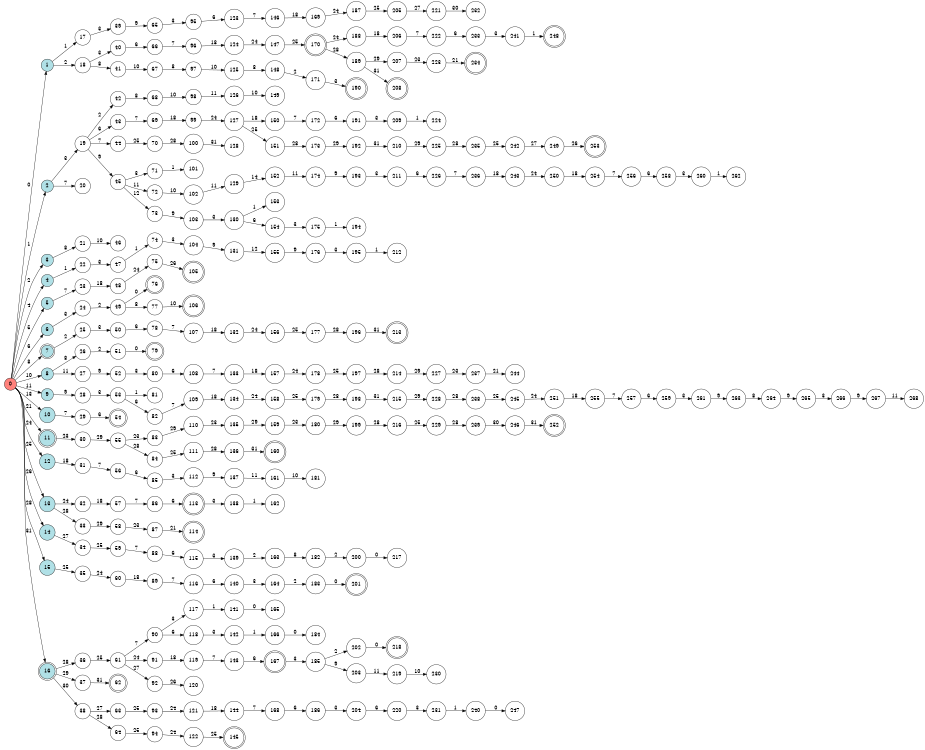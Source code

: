 digraph APTA {
__start0 [label="" shape="none"];

rankdir=LR;
size="8,5";

s0 [style="filled", color="black", fillcolor="#ff817b" shape="circle", label="0"];
s1 [style="filled", color="black", fillcolor="powderblue" shape="circle", label="1"];
s2 [style="filled", color="black", fillcolor="powderblue" shape="circle", label="2"];
s3 [style="filled", color="black", fillcolor="powderblue" shape="circle", label="3"];
s4 [style="filled", color="black", fillcolor="powderblue" shape="circle", label="4"];
s5 [style="filled", color="black", fillcolor="powderblue" shape="circle", label="5"];
s6 [style="filled", color="black", fillcolor="powderblue" shape="circle", label="6"];
s7 [style="rounded,filled", color="black", fillcolor="powderblue" shape="doublecircle", label="7"];
s8 [style="filled", color="black", fillcolor="powderblue" shape="circle", label="8"];
s9 [style="filled", color="black", fillcolor="powderblue" shape="circle", label="9"];
s10 [style="filled", color="black", fillcolor="powderblue" shape="circle", label="10"];
s11 [style="rounded,filled", color="black", fillcolor="powderblue" shape="doublecircle", label="11"];
s12 [style="filled", color="black", fillcolor="powderblue" shape="circle", label="12"];
s13 [style="filled", color="black", fillcolor="powderblue" shape="circle", label="13"];
s14 [style="filled", color="black", fillcolor="powderblue" shape="circle", label="14"];
s15 [style="filled", color="black", fillcolor="powderblue" shape="circle", label="15"];
s16 [style="rounded,filled", color="black", fillcolor="powderblue" shape="doublecircle", label="16"];
s17 [style="filled", color="black", fillcolor="white" shape="circle", label="17"];
s18 [style="filled", color="black", fillcolor="white" shape="circle", label="18"];
s19 [style="filled", color="black", fillcolor="white" shape="circle", label="19"];
s20 [style="filled", color="black", fillcolor="white" shape="circle", label="20"];
s21 [style="filled", color="black", fillcolor="white" shape="circle", label="21"];
s22 [style="filled", color="black", fillcolor="white" shape="circle", label="22"];
s23 [style="filled", color="black", fillcolor="white" shape="circle", label="23"];
s24 [style="filled", color="black", fillcolor="white" shape="circle", label="24"];
s25 [style="filled", color="black", fillcolor="white" shape="circle", label="25"];
s26 [style="filled", color="black", fillcolor="white" shape="circle", label="26"];
s27 [style="filled", color="black", fillcolor="white" shape="circle", label="27"];
s28 [style="filled", color="black", fillcolor="white" shape="circle", label="28"];
s29 [style="filled", color="black", fillcolor="white" shape="circle", label="29"];
s30 [style="filled", color="black", fillcolor="white" shape="circle", label="30"];
s31 [style="filled", color="black", fillcolor="white" shape="circle", label="31"];
s32 [style="filled", color="black", fillcolor="white" shape="circle", label="32"];
s33 [style="filled", color="black", fillcolor="white" shape="circle", label="33"];
s34 [style="filled", color="black", fillcolor="white" shape="circle", label="34"];
s35 [style="filled", color="black", fillcolor="white" shape="circle", label="35"];
s36 [style="filled", color="black", fillcolor="white" shape="circle", label="36"];
s37 [style="filled", color="black", fillcolor="white" shape="circle", label="37"];
s38 [style="filled", color="black", fillcolor="white" shape="circle", label="38"];
s39 [style="filled", color="black", fillcolor="white" shape="circle", label="39"];
s40 [style="filled", color="black", fillcolor="white" shape="circle", label="40"];
s41 [style="filled", color="black", fillcolor="white" shape="circle", label="41"];
s42 [style="filled", color="black", fillcolor="white" shape="circle", label="42"];
s43 [style="filled", color="black", fillcolor="white" shape="circle", label="43"];
s44 [style="filled", color="black", fillcolor="white" shape="circle", label="44"];
s45 [style="filled", color="black", fillcolor="white" shape="circle", label="45"];
s46 [style="filled", color="black", fillcolor="white" shape="circle", label="46"];
s47 [style="filled", color="black", fillcolor="white" shape="circle", label="47"];
s48 [style="filled", color="black", fillcolor="white" shape="circle", label="48"];
s49 [style="filled", color="black", fillcolor="white" shape="circle", label="49"];
s50 [style="filled", color="black", fillcolor="white" shape="circle", label="50"];
s51 [style="filled", color="black", fillcolor="white" shape="circle", label="51"];
s52 [style="filled", color="black", fillcolor="white" shape="circle", label="52"];
s53 [style="filled", color="black", fillcolor="white" shape="circle", label="53"];
s54 [style="rounded,filled", color="black", fillcolor="white" shape="doublecircle", label="54"];
s55 [style="filled", color="black", fillcolor="white" shape="circle", label="55"];
s56 [style="filled", color="black", fillcolor="white" shape="circle", label="56"];
s57 [style="filled", color="black", fillcolor="white" shape="circle", label="57"];
s58 [style="filled", color="black", fillcolor="white" shape="circle", label="58"];
s59 [style="filled", color="black", fillcolor="white" shape="circle", label="59"];
s60 [style="filled", color="black", fillcolor="white" shape="circle", label="60"];
s61 [style="filled", color="black", fillcolor="white" shape="circle", label="61"];
s62 [style="rounded,filled", color="black", fillcolor="white" shape="doublecircle", label="62"];
s63 [style="filled", color="black", fillcolor="white" shape="circle", label="63"];
s64 [style="filled", color="black", fillcolor="white" shape="circle", label="64"];
s65 [style="filled", color="black", fillcolor="white" shape="circle", label="65"];
s66 [style="filled", color="black", fillcolor="white" shape="circle", label="66"];
s67 [style="filled", color="black", fillcolor="white" shape="circle", label="67"];
s68 [style="filled", color="black", fillcolor="white" shape="circle", label="68"];
s69 [style="filled", color="black", fillcolor="white" shape="circle", label="69"];
s70 [style="filled", color="black", fillcolor="white" shape="circle", label="70"];
s71 [style="filled", color="black", fillcolor="white" shape="circle", label="71"];
s72 [style="filled", color="black", fillcolor="white" shape="circle", label="72"];
s73 [style="filled", color="black", fillcolor="white" shape="circle", label="73"];
s74 [style="filled", color="black", fillcolor="white" shape="circle", label="74"];
s75 [style="filled", color="black", fillcolor="white" shape="circle", label="75"];
s76 [style="rounded,filled", color="black", fillcolor="white" shape="doublecircle", label="76"];
s77 [style="filled", color="black", fillcolor="white" shape="circle", label="77"];
s78 [style="filled", color="black", fillcolor="white" shape="circle", label="78"];
s79 [style="rounded,filled", color="black", fillcolor="white" shape="doublecircle", label="79"];
s80 [style="filled", color="black", fillcolor="white" shape="circle", label="80"];
s81 [style="filled", color="black", fillcolor="white" shape="circle", label="81"];
s82 [style="filled", color="black", fillcolor="white" shape="circle", label="82"];
s83 [style="filled", color="black", fillcolor="white" shape="circle", label="83"];
s84 [style="filled", color="black", fillcolor="white" shape="circle", label="84"];
s85 [style="filled", color="black", fillcolor="white" shape="circle", label="85"];
s86 [style="filled", color="black", fillcolor="white" shape="circle", label="86"];
s87 [style="filled", color="black", fillcolor="white" shape="circle", label="87"];
s88 [style="filled", color="black", fillcolor="white" shape="circle", label="88"];
s89 [style="filled", color="black", fillcolor="white" shape="circle", label="89"];
s90 [style="filled", color="black", fillcolor="white" shape="circle", label="90"];
s91 [style="filled", color="black", fillcolor="white" shape="circle", label="91"];
s92 [style="filled", color="black", fillcolor="white" shape="circle", label="92"];
s93 [style="filled", color="black", fillcolor="white" shape="circle", label="93"];
s94 [style="filled", color="black", fillcolor="white" shape="circle", label="94"];
s95 [style="filled", color="black", fillcolor="white" shape="circle", label="95"];
s96 [style="filled", color="black", fillcolor="white" shape="circle", label="96"];
s97 [style="filled", color="black", fillcolor="white" shape="circle", label="97"];
s98 [style="filled", color="black", fillcolor="white" shape="circle", label="98"];
s99 [style="filled", color="black", fillcolor="white" shape="circle", label="99"];
s100 [style="filled", color="black", fillcolor="white" shape="circle", label="100"];
s101 [style="filled", color="black", fillcolor="white" shape="circle", label="101"];
s102 [style="filled", color="black", fillcolor="white" shape="circle", label="102"];
s103 [style="filled", color="black", fillcolor="white" shape="circle", label="103"];
s104 [style="filled", color="black", fillcolor="white" shape="circle", label="104"];
s105 [style="rounded,filled", color="black", fillcolor="white" shape="doublecircle", label="105"];
s106 [style="rounded,filled", color="black", fillcolor="white" shape="doublecircle", label="106"];
s107 [style="filled", color="black", fillcolor="white" shape="circle", label="107"];
s108 [style="filled", color="black", fillcolor="white" shape="circle", label="108"];
s109 [style="filled", color="black", fillcolor="white" shape="circle", label="109"];
s110 [style="filled", color="black", fillcolor="white" shape="circle", label="110"];
s111 [style="filled", color="black", fillcolor="white" shape="circle", label="111"];
s112 [style="filled", color="black", fillcolor="white" shape="circle", label="112"];
s113 [style="rounded,filled", color="black", fillcolor="white" shape="doublecircle", label="113"];
s114 [style="rounded,filled", color="black", fillcolor="white" shape="doublecircle", label="114"];
s115 [style="filled", color="black", fillcolor="white" shape="circle", label="115"];
s116 [style="filled", color="black", fillcolor="white" shape="circle", label="116"];
s117 [style="filled", color="black", fillcolor="white" shape="circle", label="117"];
s118 [style="filled", color="black", fillcolor="white" shape="circle", label="118"];
s119 [style="filled", color="black", fillcolor="white" shape="circle", label="119"];
s120 [style="filled", color="black", fillcolor="white" shape="circle", label="120"];
s121 [style="filled", color="black", fillcolor="white" shape="circle", label="121"];
s122 [style="filled", color="black", fillcolor="white" shape="circle", label="122"];
s123 [style="filled", color="black", fillcolor="white" shape="circle", label="123"];
s124 [style="filled", color="black", fillcolor="white" shape="circle", label="124"];
s125 [style="filled", color="black", fillcolor="white" shape="circle", label="125"];
s126 [style="filled", color="black", fillcolor="white" shape="circle", label="126"];
s127 [style="filled", color="black", fillcolor="white" shape="circle", label="127"];
s128 [style="filled", color="black", fillcolor="white" shape="circle", label="128"];
s129 [style="filled", color="black", fillcolor="white" shape="circle", label="129"];
s130 [style="filled", color="black", fillcolor="white" shape="circle", label="130"];
s131 [style="filled", color="black", fillcolor="white" shape="circle", label="131"];
s132 [style="filled", color="black", fillcolor="white" shape="circle", label="132"];
s133 [style="filled", color="black", fillcolor="white" shape="circle", label="133"];
s134 [style="filled", color="black", fillcolor="white" shape="circle", label="134"];
s135 [style="filled", color="black", fillcolor="white" shape="circle", label="135"];
s136 [style="filled", color="black", fillcolor="white" shape="circle", label="136"];
s137 [style="filled", color="black", fillcolor="white" shape="circle", label="137"];
s138 [style="filled", color="black", fillcolor="white" shape="circle", label="138"];
s139 [style="filled", color="black", fillcolor="white" shape="circle", label="139"];
s140 [style="filled", color="black", fillcolor="white" shape="circle", label="140"];
s141 [style="filled", color="black", fillcolor="white" shape="circle", label="141"];
s142 [style="filled", color="black", fillcolor="white" shape="circle", label="142"];
s143 [style="filled", color="black", fillcolor="white" shape="circle", label="143"];
s144 [style="filled", color="black", fillcolor="white" shape="circle", label="144"];
s145 [style="rounded,filled", color="black", fillcolor="white" shape="doublecircle", label="145"];
s146 [style="filled", color="black", fillcolor="white" shape="circle", label="146"];
s147 [style="filled", color="black", fillcolor="white" shape="circle", label="147"];
s148 [style="filled", color="black", fillcolor="white" shape="circle", label="148"];
s149 [style="filled", color="black", fillcolor="white" shape="circle", label="149"];
s150 [style="filled", color="black", fillcolor="white" shape="circle", label="150"];
s151 [style="filled", color="black", fillcolor="white" shape="circle", label="151"];
s152 [style="filled", color="black", fillcolor="white" shape="circle", label="152"];
s153 [style="filled", color="black", fillcolor="white" shape="circle", label="153"];
s154 [style="filled", color="black", fillcolor="white" shape="circle", label="154"];
s155 [style="filled", color="black", fillcolor="white" shape="circle", label="155"];
s156 [style="filled", color="black", fillcolor="white" shape="circle", label="156"];
s157 [style="filled", color="black", fillcolor="white" shape="circle", label="157"];
s158 [style="filled", color="black", fillcolor="white" shape="circle", label="158"];
s159 [style="filled", color="black", fillcolor="white" shape="circle", label="159"];
s160 [style="rounded,filled", color="black", fillcolor="white" shape="doublecircle", label="160"];
s161 [style="filled", color="black", fillcolor="white" shape="circle", label="161"];
s162 [style="filled", color="black", fillcolor="white" shape="circle", label="162"];
s163 [style="filled", color="black", fillcolor="white" shape="circle", label="163"];
s164 [style="filled", color="black", fillcolor="white" shape="circle", label="164"];
s165 [style="filled", color="black", fillcolor="white" shape="circle", label="165"];
s166 [style="filled", color="black", fillcolor="white" shape="circle", label="166"];
s167 [style="rounded,filled", color="black", fillcolor="white" shape="doublecircle", label="167"];
s168 [style="filled", color="black", fillcolor="white" shape="circle", label="168"];
s169 [style="filled", color="black", fillcolor="white" shape="circle", label="169"];
s170 [style="rounded,filled", color="black", fillcolor="white" shape="doublecircle", label="170"];
s171 [style="filled", color="black", fillcolor="white" shape="circle", label="171"];
s172 [style="filled", color="black", fillcolor="white" shape="circle", label="172"];
s173 [style="filled", color="black", fillcolor="white" shape="circle", label="173"];
s174 [style="filled", color="black", fillcolor="white" shape="circle", label="174"];
s175 [style="filled", color="black", fillcolor="white" shape="circle", label="175"];
s176 [style="filled", color="black", fillcolor="white" shape="circle", label="176"];
s177 [style="filled", color="black", fillcolor="white" shape="circle", label="177"];
s178 [style="filled", color="black", fillcolor="white" shape="circle", label="178"];
s179 [style="filled", color="black", fillcolor="white" shape="circle", label="179"];
s180 [style="filled", color="black", fillcolor="white" shape="circle", label="180"];
s181 [style="filled", color="black", fillcolor="white" shape="circle", label="181"];
s182 [style="filled", color="black", fillcolor="white" shape="circle", label="182"];
s183 [style="filled", color="black", fillcolor="white" shape="circle", label="183"];
s184 [style="filled", color="black", fillcolor="white" shape="circle", label="184"];
s185 [style="filled", color="black", fillcolor="white" shape="circle", label="185"];
s186 [style="filled", color="black", fillcolor="white" shape="circle", label="186"];
s187 [style="filled", color="black", fillcolor="white" shape="circle", label="187"];
s188 [style="filled", color="black", fillcolor="white" shape="circle", label="188"];
s189 [style="filled", color="black", fillcolor="white" shape="circle", label="189"];
s190 [style="rounded,filled", color="black", fillcolor="white" shape="doublecircle", label="190"];
s191 [style="filled", color="black", fillcolor="white" shape="circle", label="191"];
s192 [style="filled", color="black", fillcolor="white" shape="circle", label="192"];
s193 [style="filled", color="black", fillcolor="white" shape="circle", label="193"];
s194 [style="filled", color="black", fillcolor="white" shape="circle", label="194"];
s195 [style="filled", color="black", fillcolor="white" shape="circle", label="195"];
s196 [style="filled", color="black", fillcolor="white" shape="circle", label="196"];
s197 [style="filled", color="black", fillcolor="white" shape="circle", label="197"];
s198 [style="filled", color="black", fillcolor="white" shape="circle", label="198"];
s199 [style="filled", color="black", fillcolor="white" shape="circle", label="199"];
s200 [style="filled", color="black", fillcolor="white" shape="circle", label="200"];
s201 [style="rounded,filled", color="black", fillcolor="white" shape="doublecircle", label="201"];
s202 [style="filled", color="black", fillcolor="white" shape="circle", label="202"];
s203 [style="filled", color="black", fillcolor="white" shape="circle", label="203"];
s204 [style="filled", color="black", fillcolor="white" shape="circle", label="204"];
s205 [style="filled", color="black", fillcolor="white" shape="circle", label="205"];
s206 [style="filled", color="black", fillcolor="white" shape="circle", label="206"];
s207 [style="filled", color="black", fillcolor="white" shape="circle", label="207"];
s208 [style="rounded,filled", color="black", fillcolor="white" shape="doublecircle", label="208"];
s209 [style="filled", color="black", fillcolor="white" shape="circle", label="209"];
s210 [style="filled", color="black", fillcolor="white" shape="circle", label="210"];
s211 [style="filled", color="black", fillcolor="white" shape="circle", label="211"];
s212 [style="filled", color="black", fillcolor="white" shape="circle", label="212"];
s213 [style="rounded,filled", color="black", fillcolor="white" shape="doublecircle", label="213"];
s214 [style="filled", color="black", fillcolor="white" shape="circle", label="214"];
s215 [style="filled", color="black", fillcolor="white" shape="circle", label="215"];
s216 [style="filled", color="black", fillcolor="white" shape="circle", label="216"];
s217 [style="filled", color="black", fillcolor="white" shape="circle", label="217"];
s218 [style="rounded,filled", color="black", fillcolor="white" shape="doublecircle", label="218"];
s219 [style="filled", color="black", fillcolor="white" shape="circle", label="219"];
s220 [style="filled", color="black", fillcolor="white" shape="circle", label="220"];
s221 [style="filled", color="black", fillcolor="white" shape="circle", label="221"];
s222 [style="filled", color="black", fillcolor="white" shape="circle", label="222"];
s223 [style="filled", color="black", fillcolor="white" shape="circle", label="223"];
s224 [style="filled", color="black", fillcolor="white" shape="circle", label="224"];
s225 [style="filled", color="black", fillcolor="white" shape="circle", label="225"];
s226 [style="filled", color="black", fillcolor="white" shape="circle", label="226"];
s227 [style="filled", color="black", fillcolor="white" shape="circle", label="227"];
s228 [style="filled", color="black", fillcolor="white" shape="circle", label="228"];
s229 [style="filled", color="black", fillcolor="white" shape="circle", label="229"];
s230 [style="filled", color="black", fillcolor="white" shape="circle", label="230"];
s231 [style="filled", color="black", fillcolor="white" shape="circle", label="231"];
s232 [style="filled", color="black", fillcolor="white" shape="circle", label="232"];
s233 [style="filled", color="black", fillcolor="white" shape="circle", label="233"];
s234 [style="rounded,filled", color="black", fillcolor="white" shape="doublecircle", label="234"];
s235 [style="filled", color="black", fillcolor="white" shape="circle", label="235"];
s236 [style="filled", color="black", fillcolor="white" shape="circle", label="236"];
s237 [style="filled", color="black", fillcolor="white" shape="circle", label="237"];
s238 [style="filled", color="black", fillcolor="white" shape="circle", label="238"];
s239 [style="filled", color="black", fillcolor="white" shape="circle", label="239"];
s240 [style="filled", color="black", fillcolor="white" shape="circle", label="240"];
s241 [style="filled", color="black", fillcolor="white" shape="circle", label="241"];
s242 [style="filled", color="black", fillcolor="white" shape="circle", label="242"];
s243 [style="filled", color="black", fillcolor="white" shape="circle", label="243"];
s244 [style="filled", color="black", fillcolor="white" shape="circle", label="244"];
s245 [style="filled", color="black", fillcolor="white" shape="circle", label="245"];
s246 [style="filled", color="black", fillcolor="white" shape="circle", label="246"];
s247 [style="filled", color="black", fillcolor="white" shape="circle", label="247"];
s248 [style="rounded,filled", color="black", fillcolor="white" shape="doublecircle", label="248"];
s249 [style="filled", color="black", fillcolor="white" shape="circle", label="249"];
s250 [style="filled", color="black", fillcolor="white" shape="circle", label="250"];
s251 [style="filled", color="black", fillcolor="white" shape="circle", label="251"];
s252 [style="rounded,filled", color="black", fillcolor="white" shape="doublecircle", label="252"];
s253 [style="rounded,filled", color="black", fillcolor="white" shape="doublecircle", label="253"];
s254 [style="filled", color="black", fillcolor="white" shape="circle", label="254"];
s255 [style="filled", color="black", fillcolor="white" shape="circle", label="255"];
s256 [style="filled", color="black", fillcolor="white" shape="circle", label="256"];
s257 [style="filled", color="black", fillcolor="white" shape="circle", label="257"];
s258 [style="filled", color="black", fillcolor="white" shape="circle", label="258"];
s259 [style="filled", color="black", fillcolor="white" shape="circle", label="259"];
s260 [style="filled", color="black", fillcolor="white" shape="circle", label="260"];
s261 [style="filled", color="black", fillcolor="white" shape="circle", label="261"];
s262 [style="filled", color="black", fillcolor="white" shape="circle", label="262"];
s263 [style="filled", color="black", fillcolor="white" shape="circle", label="263"];
s264 [style="filled", color="black", fillcolor="white" shape="circle", label="264"];
s265 [style="filled", color="black", fillcolor="white" shape="circle", label="265"];
s266 [style="filled", color="black", fillcolor="white" shape="circle", label="266"];
s267 [style="filled", color="black", fillcolor="white" shape="circle", label="267"];
s268 [style="filled", color="black", fillcolor="white" shape="circle", label="268"];
s0 -> s1 [label="0"];
s0 -> s2 [label="1"];
s0 -> s3 [label="2"];
s0 -> s4 [label="4"];
s0 -> s5 [label="5"];
s0 -> s6 [label="6"];
s0 -> s7 [label="8"];
s0 -> s8 [label="10"];
s0 -> s9 [label="11"];
s0 -> s10 [label="13"];
s0 -> s11 [label="21"];
s0 -> s12 [label="24"];
s0 -> s13 [label="25"];
s0 -> s14 [label="26"];
s0 -> s15 [label="28"];
s0 -> s16 [label="31"];
s1 -> s17 [label="1"];
s1 -> s18 [label="2"];
s2 -> s19 [label="3"];
s2 -> s20 [label="7"];
s3 -> s21 [label="8"];
s4 -> s22 [label="1"];
s5 -> s23 [label="7"];
s6 -> s24 [label="3"];
s7 -> s25 [label="2"];
s8 -> s26 [label="8"];
s8 -> s27 [label="11"];
s9 -> s28 [label="9"];
s10 -> s29 [label="7"];
s11 -> s30 [label="23"];
s12 -> s31 [label="18"];
s13 -> s32 [label="24"];
s13 -> s33 [label="28"];
s14 -> s34 [label="27"];
s15 -> s35 [label="25"];
s16 -> s36 [label="28"];
s16 -> s37 [label="29"];
s16 -> s38 [label="30"];
s17 -> s39 [label="3"];
s18 -> s40 [label="3"];
s18 -> s41 [label="8"];
s19 -> s42 [label="2"];
s19 -> s43 [label="6"];
s19 -> s44 [label="7"];
s19 -> s45 [label="9"];
s21 -> s46 [label="10"];
s22 -> s47 [label="3"];
s23 -> s48 [label="18"];
s24 -> s49 [label="2"];
s25 -> s50 [label="3"];
s26 -> s51 [label="2"];
s27 -> s52 [label="9"];
s28 -> s53 [label="3"];
s29 -> s54 [label="6"];
s30 -> s55 [label="29"];
s31 -> s56 [label="7"];
s32 -> s57 [label="18"];
s33 -> s58 [label="29"];
s34 -> s59 [label="25"];
s35 -> s60 [label="24"];
s36 -> s61 [label="25"];
s37 -> s62 [label="31"];
s38 -> s63 [label="27"];
s38 -> s64 [label="28"];
s39 -> s65 [label="9"];
s40 -> s66 [label="6"];
s41 -> s67 [label="10"];
s42 -> s68 [label="8"];
s43 -> s69 [label="7"];
s44 -> s70 [label="25"];
s45 -> s71 [label="3"];
s45 -> s72 [label="11"];
s45 -> s73 [label="12"];
s47 -> s74 [label="1"];
s48 -> s75 [label="24"];
s49 -> s76 [label="0"];
s49 -> s77 [label="8"];
s50 -> s78 [label="6"];
s51 -> s79 [label="0"];
s52 -> s80 [label="3"];
s53 -> s81 [label="1"];
s53 -> s82 [label="6"];
s55 -> s83 [label="23"];
s55 -> s84 [label="28"];
s56 -> s85 [label="6"];
s57 -> s86 [label="7"];
s58 -> s87 [label="23"];
s59 -> s88 [label="7"];
s60 -> s89 [label="18"];
s61 -> s90 [label="7"];
s61 -> s91 [label="24"];
s61 -> s92 [label="27"];
s63 -> s93 [label="25"];
s64 -> s94 [label="25"];
s65 -> s95 [label="3"];
s66 -> s96 [label="7"];
s67 -> s97 [label="8"];
s68 -> s98 [label="10"];
s69 -> s99 [label="18"];
s70 -> s100 [label="28"];
s71 -> s101 [label="1"];
s72 -> s102 [label="10"];
s73 -> s103 [label="9"];
s74 -> s104 [label="3"];
s75 -> s105 [label="26"];
s77 -> s106 [label="10"];
s78 -> s107 [label="7"];
s80 -> s108 [label="6"];
s82 -> s109 [label="7"];
s83 -> s110 [label="29"];
s84 -> s111 [label="25"];
s85 -> s112 [label="3"];
s86 -> s113 [label="6"];
s87 -> s114 [label="21"];
s88 -> s115 [label="6"];
s89 -> s116 [label="7"];
s90 -> s117 [label="3"];
s90 -> s118 [label="6"];
s91 -> s119 [label="18"];
s92 -> s120 [label="26"];
s93 -> s121 [label="24"];
s94 -> s122 [label="24"];
s95 -> s123 [label="6"];
s96 -> s124 [label="18"];
s97 -> s125 [label="10"];
s98 -> s126 [label="11"];
s99 -> s127 [label="24"];
s100 -> s128 [label="31"];
s102 -> s129 [label="11"];
s103 -> s130 [label="3"];
s104 -> s131 [label="9"];
s107 -> s132 [label="18"];
s108 -> s133 [label="7"];
s109 -> s134 [label="18"];
s110 -> s135 [label="23"];
s111 -> s136 [label="28"];
s112 -> s137 [label="9"];
s113 -> s138 [label="3"];
s115 -> s139 [label="3"];
s116 -> s140 [label="6"];
s117 -> s141 [label="1"];
s118 -> s142 [label="3"];
s119 -> s143 [label="7"];
s121 -> s144 [label="18"];
s122 -> s145 [label="25"];
s123 -> s146 [label="7"];
s124 -> s147 [label="24"];
s125 -> s148 [label="8"];
s126 -> s149 [label="10"];
s127 -> s150 [label="18"];
s127 -> s151 [label="25"];
s129 -> s152 [label="14"];
s130 -> s153 [label="1"];
s130 -> s154 [label="6"];
s131 -> s155 [label="12"];
s132 -> s156 [label="24"];
s133 -> s157 [label="18"];
s134 -> s158 [label="24"];
s135 -> s159 [label="29"];
s136 -> s160 [label="31"];
s137 -> s161 [label="11"];
s138 -> s162 [label="1"];
s139 -> s163 [label="2"];
s140 -> s164 [label="3"];
s141 -> s165 [label="0"];
s142 -> s166 [label="1"];
s143 -> s167 [label="6"];
s144 -> s168 [label="7"];
s146 -> s169 [label="18"];
s147 -> s170 [label="25"];
s148 -> s171 [label="2"];
s150 -> s172 [label="7"];
s151 -> s173 [label="28"];
s152 -> s174 [label="11"];
s154 -> s175 [label="3"];
s155 -> s176 [label="9"];
s156 -> s177 [label="25"];
s157 -> s178 [label="24"];
s158 -> s179 [label="25"];
s159 -> s180 [label="23"];
s161 -> s181 [label="10"];
s163 -> s182 [label="8"];
s164 -> s183 [label="2"];
s166 -> s184 [label="0"];
s167 -> s185 [label="3"];
s168 -> s186 [label="6"];
s169 -> s187 [label="24"];
s170 -> s188 [label="24"];
s170 -> s189 [label="28"];
s171 -> s190 [label="3"];
s172 -> s191 [label="6"];
s173 -> s192 [label="29"];
s174 -> s193 [label="9"];
s175 -> s194 [label="1"];
s176 -> s195 [label="3"];
s177 -> s196 [label="28"];
s178 -> s197 [label="25"];
s179 -> s198 [label="28"];
s180 -> s199 [label="29"];
s182 -> s200 [label="2"];
s183 -> s201 [label="0"];
s185 -> s202 [label="2"];
s185 -> s203 [label="9"];
s186 -> s204 [label="3"];
s187 -> s205 [label="25"];
s188 -> s206 [label="18"];
s189 -> s207 [label="29"];
s189 -> s208 [label="31"];
s191 -> s209 [label="3"];
s192 -> s210 [label="31"];
s193 -> s211 [label="3"];
s195 -> s212 [label="1"];
s196 -> s213 [label="31"];
s197 -> s214 [label="28"];
s198 -> s215 [label="31"];
s199 -> s216 [label="28"];
s200 -> s217 [label="0"];
s202 -> s218 [label="0"];
s203 -> s219 [label="11"];
s204 -> s220 [label="6"];
s205 -> s221 [label="27"];
s206 -> s222 [label="7"];
s207 -> s223 [label="23"];
s209 -> s224 [label="1"];
s210 -> s225 [label="29"];
s211 -> s226 [label="6"];
s214 -> s227 [label="29"];
s215 -> s228 [label="29"];
s216 -> s229 [label="25"];
s219 -> s230 [label="10"];
s220 -> s231 [label="3"];
s221 -> s232 [label="30"];
s222 -> s233 [label="6"];
s223 -> s234 [label="21"];
s225 -> s235 [label="28"];
s226 -> s236 [label="7"];
s227 -> s237 [label="23"];
s228 -> s238 [label="28"];
s229 -> s239 [label="28"];
s231 -> s240 [label="1"];
s233 -> s241 [label="3"];
s235 -> s242 [label="25"];
s236 -> s243 [label="18"];
s237 -> s244 [label="21"];
s238 -> s245 [label="25"];
s239 -> s246 [label="30"];
s240 -> s247 [label="0"];
s241 -> s248 [label="1"];
s242 -> s249 [label="27"];
s243 -> s250 [label="24"];
s245 -> s251 [label="24"];
s246 -> s252 [label="31"];
s249 -> s253 [label="26"];
s250 -> s254 [label="18"];
s251 -> s255 [label="18"];
s254 -> s256 [label="7"];
s255 -> s257 [label="7"];
s256 -> s258 [label="6"];
s257 -> s259 [label="6"];
s258 -> s260 [label="3"];
s259 -> s261 [label="3"];
s260 -> s262 [label="1"];
s261 -> s263 [label="9"];
s263 -> s264 [label="8"];
s264 -> s265 [label="9"];
s265 -> s266 [label="3"];
s266 -> s267 [label="9"];
s267 -> s268 [label="11"];

}